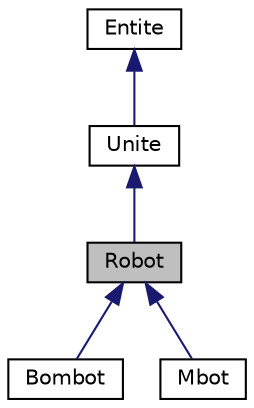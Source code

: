 digraph "Robot"
{
 // LATEX_PDF_SIZE
  edge [fontname="Helvetica",fontsize="10",labelfontname="Helvetica",labelfontsize="10"];
  node [fontname="Helvetica",fontsize="10",shape=record];
  Node1 [label="Robot",height=0.2,width=0.4,color="black", fillcolor="grey75", style="filled", fontcolor="black",tooltip="Classe Robot, héritant de la classe Unite, pour représenter un robot dans le jeu."];
  Node2 -> Node1 [dir="back",color="midnightblue",fontsize="10",style="solid",fontname="Helvetica"];
  Node2 [label="Unite",height=0.2,width=0.4,color="black", fillcolor="white", style="filled",URL="$class_unite.html",tooltip="Classe Unite, héritant de la classe Entite, pour représenter une unité dans le jeu."];
  Node3 -> Node2 [dir="back",color="midnightblue",fontsize="10",style="solid",fontname="Helvetica"];
  Node3 [label="Entite",height=0.2,width=0.4,color="black", fillcolor="white", style="filled",URL="$class_entite.html",tooltip="Classe de base pour les entités du jeu."];
  Node1 -> Node4 [dir="back",color="midnightblue",fontsize="10",style="solid",fontname="Helvetica"];
  Node4 [label="Bombot",height=0.2,width=0.4,color="black", fillcolor="white", style="filled",URL="$class_bombot.html",tooltip="Classe représentant un robot bombe."];
  Node1 -> Node5 [dir="back",color="midnightblue",fontsize="10",style="solid",fontname="Helvetica"];
  Node5 [label="Mbot",height=0.2,width=0.4,color="black", fillcolor="white", style="filled",URL="$class_mbot.html",tooltip="Classe représentant le robot Mbot, dérivée de la classe Robot."];
}
